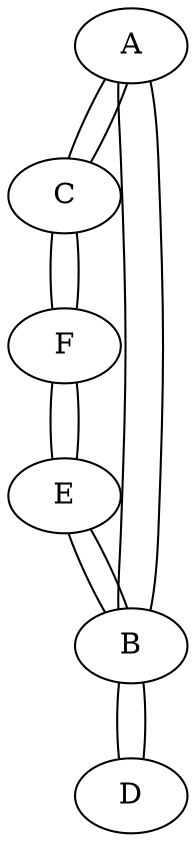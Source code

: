 graph G {
	A -- C
	A -- B
	B -- A
	B -- E
	B -- D
	C -- A
	C -- F
	D -- B
	E -- B
	E -- F
	F -- C
	F -- E
}
